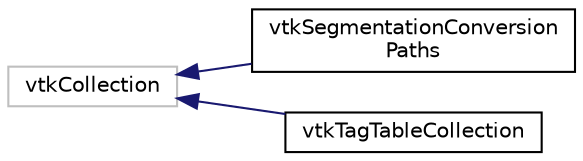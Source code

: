 digraph "Graphical Class Hierarchy"
{
  bgcolor="transparent";
  edge [fontname="Helvetica",fontsize="10",labelfontname="Helvetica",labelfontsize="10"];
  node [fontname="Helvetica",fontsize="10",shape=record];
  rankdir="LR";
  Node381 [label="vtkCollection",height=0.2,width=0.4,color="grey75"];
  Node381 -> Node0 [dir="back",color="midnightblue",fontsize="10",style="solid",fontname="Helvetica"];
  Node0 [label="vtkSegmentationConversion\lPaths",height=0.2,width=0.4,color="black",URL="$classvtkSegmentationConversionPaths.html",tooltip="Store multiple segmentation conversion paths. "];
  Node381 -> Node383 [dir="back",color="midnightblue",fontsize="10",style="solid",fontname="Helvetica"];
  Node383 [label="vtkTagTableCollection",height=0.2,width=0.4,color="black",URL="$classvtkTagTableCollection.html"];
}
